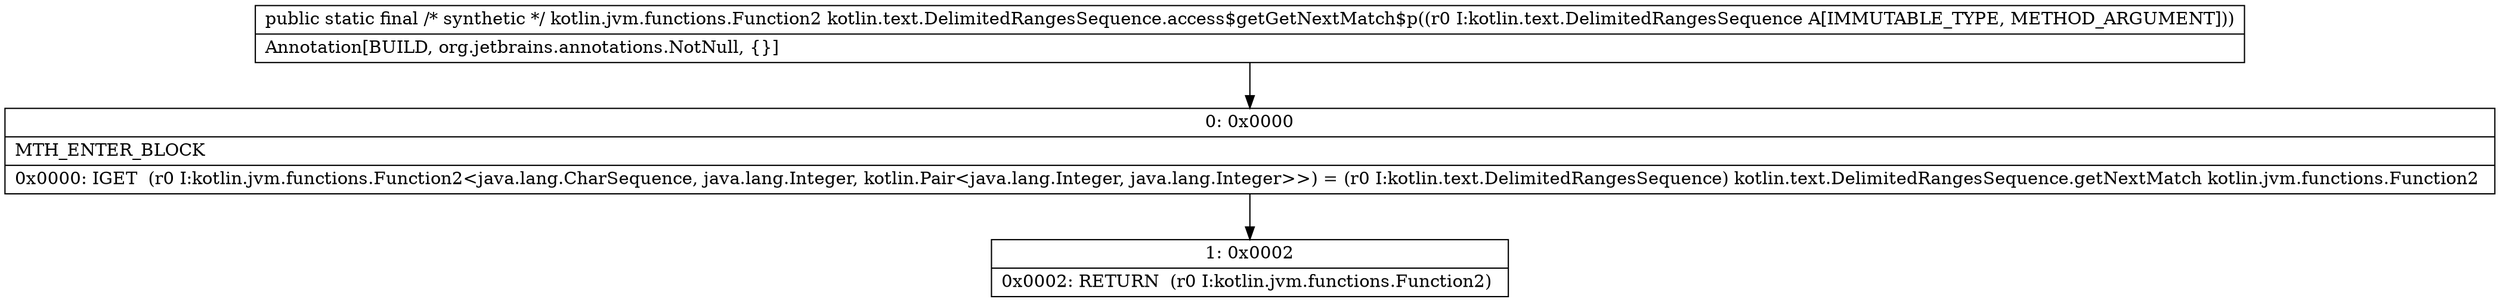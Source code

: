 digraph "CFG forkotlin.text.DelimitedRangesSequence.access$getGetNextMatch$p(Lkotlin\/text\/DelimitedRangesSequence;)Lkotlin\/jvm\/functions\/Function2;" {
Node_0 [shape=record,label="{0\:\ 0x0000|MTH_ENTER_BLOCK\l|0x0000: IGET  (r0 I:kotlin.jvm.functions.Function2\<java.lang.CharSequence, java.lang.Integer, kotlin.Pair\<java.lang.Integer, java.lang.Integer\>\>) = (r0 I:kotlin.text.DelimitedRangesSequence) kotlin.text.DelimitedRangesSequence.getNextMatch kotlin.jvm.functions.Function2 \l}"];
Node_1 [shape=record,label="{1\:\ 0x0002|0x0002: RETURN  (r0 I:kotlin.jvm.functions.Function2) \l}"];
MethodNode[shape=record,label="{public static final \/* synthetic *\/ kotlin.jvm.functions.Function2 kotlin.text.DelimitedRangesSequence.access$getGetNextMatch$p((r0 I:kotlin.text.DelimitedRangesSequence A[IMMUTABLE_TYPE, METHOD_ARGUMENT]))  | Annotation[BUILD, org.jetbrains.annotations.NotNull, \{\}]\l}"];
MethodNode -> Node_0;
Node_0 -> Node_1;
}


